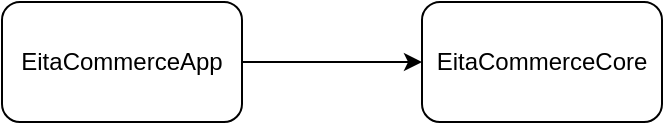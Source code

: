 <mxfile version="14.6.10" type="github">
  <diagram id="sHIM0QpbJnLFY3LBm0-a" name="Page-1">
    <mxGraphModel dx="2066" dy="797" grid="1" gridSize="10" guides="1" tooltips="1" connect="1" arrows="1" fold="1" page="1" pageScale="1" pageWidth="827" pageHeight="1169" math="0" shadow="0">
      <root>
        <mxCell id="0" />
        <mxCell id="1" parent="0" />
        <mxCell id="-vWQI5yqLPdNWUSGWjpU-2" value="EitaCommerceCore" style="rounded=1;whiteSpace=wrap;html=1;" vertex="1" parent="1">
          <mxGeometry x="430" y="240" width="120" height="60" as="geometry" />
        </mxCell>
        <mxCell id="-vWQI5yqLPdNWUSGWjpU-4" style="edgeStyle=orthogonalEdgeStyle;rounded=0;orthogonalLoop=1;jettySize=auto;html=1;entryX=0;entryY=0.5;entryDx=0;entryDy=0;" edge="1" parent="1" source="-vWQI5yqLPdNWUSGWjpU-3" target="-vWQI5yqLPdNWUSGWjpU-2">
          <mxGeometry relative="1" as="geometry" />
        </mxCell>
        <mxCell id="-vWQI5yqLPdNWUSGWjpU-3" value="EitaCommerceApp" style="rounded=1;whiteSpace=wrap;html=1;" vertex="1" parent="1">
          <mxGeometry x="220" y="240" width="120" height="60" as="geometry" />
        </mxCell>
      </root>
    </mxGraphModel>
  </diagram>
</mxfile>

